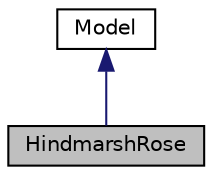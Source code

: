 digraph "HindmarshRose"
{
 // LATEX_PDF_SIZE
  edge [fontname="Helvetica",fontsize="10",labelfontname="Helvetica",labelfontsize="10"];
  node [fontname="Helvetica",fontsize="10",shape=record];
  Node1 [label="HindmarshRose",height=0.2,width=0.4,color="black", fillcolor="grey75", style="filled", fontcolor="black",tooltip="This function initialices the model."];
  Node2 -> Node1 [dir="back",color="midnightblue",fontsize="10",style="solid",fontname="Helvetica"];
  Node2 [label="Model",height=0.2,width=0.4,color="black", fillcolor="white", style="filled",URL="$classModel.html",tooltip="This class implements the base class model."];
}
